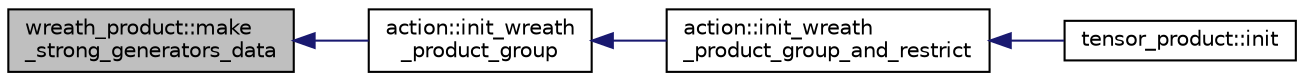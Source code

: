 digraph "wreath_product::make_strong_generators_data"
{
  edge [fontname="Helvetica",fontsize="10",labelfontname="Helvetica",labelfontsize="10"];
  node [fontname="Helvetica",fontsize="10",shape=record];
  rankdir="LR";
  Node871 [label="wreath_product::make\l_strong_generators_data",height=0.2,width=0.4,color="black", fillcolor="grey75", style="filled", fontcolor="black"];
  Node871 -> Node872 [dir="back",color="midnightblue",fontsize="10",style="solid",fontname="Helvetica"];
  Node872 [label="action::init_wreath\l_product_group",height=0.2,width=0.4,color="black", fillcolor="white", style="filled",URL="$d2/d86/classaction.html#a29d8425b266eff98677406f084ee3f86"];
  Node872 -> Node873 [dir="back",color="midnightblue",fontsize="10",style="solid",fontname="Helvetica"];
  Node873 [label="action::init_wreath\l_product_group_and_restrict",height=0.2,width=0.4,color="black", fillcolor="white", style="filled",URL="$d2/d86/classaction.html#a5ea78557093c987967e7b8162fabbf72"];
  Node873 -> Node874 [dir="back",color="midnightblue",fontsize="10",style="solid",fontname="Helvetica"];
  Node874 [label="tensor_product::init",height=0.2,width=0.4,color="black", fillcolor="white", style="filled",URL="$dd/d3e/classtensor__product.html#a2a8ac905e80dd9bb7339c9506c3521d3"];
}
